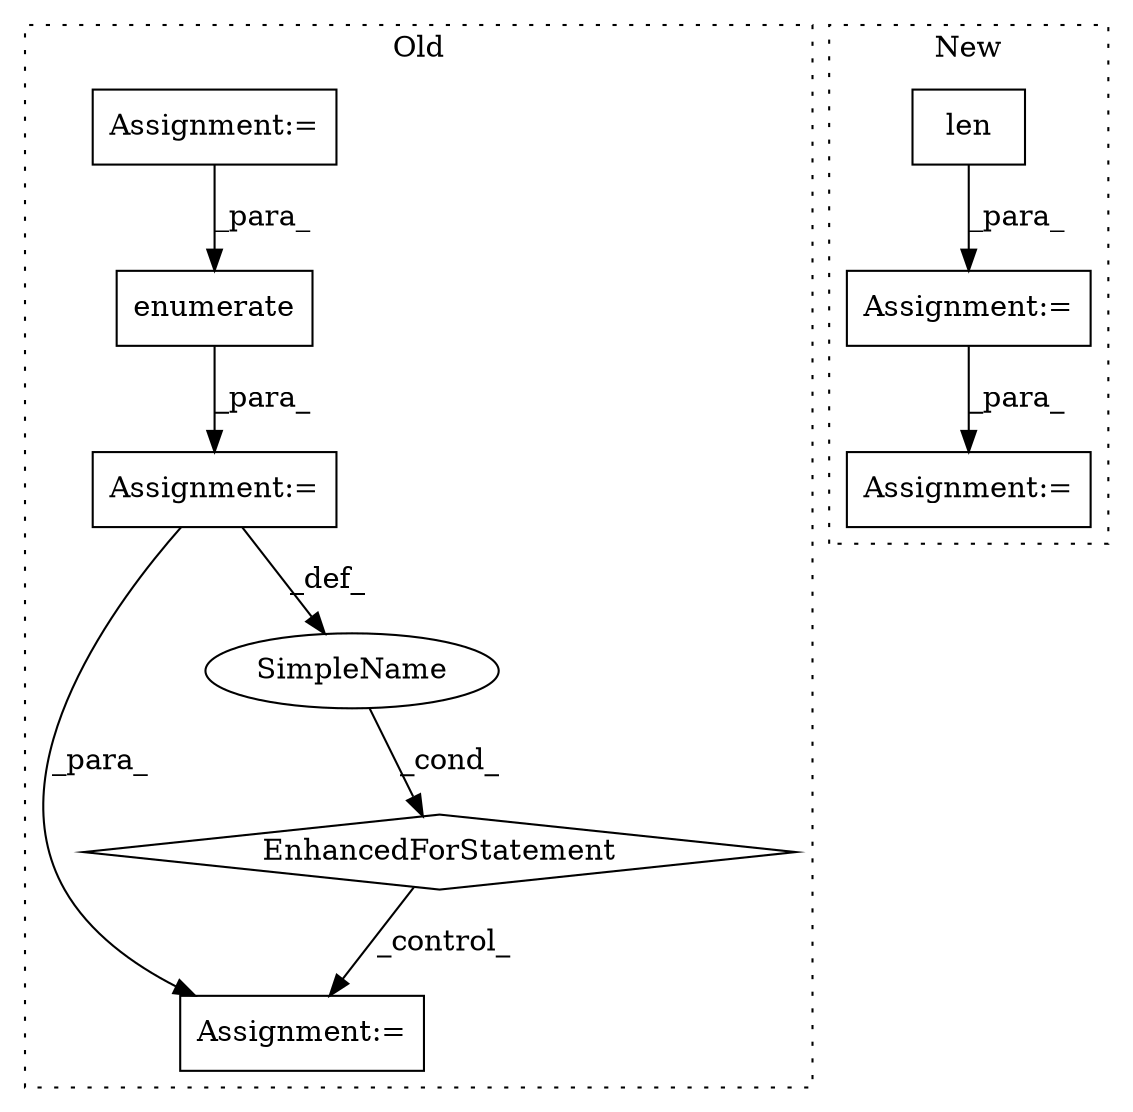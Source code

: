 digraph G {
subgraph cluster0 {
1 [label="enumerate" a="32" s="2150,2172" l="10,1" shape="box"];
3 [label="Assignment:=" a="7" s="2067,2173" l="75,2" shape="box"];
4 [label="EnhancedForStatement" a="70" s="2067,2173" l="75,2" shape="diamond"];
5 [label="Assignment:=" a="7" s="2199" l="1" shape="box"];
6 [label="SimpleName" a="42" s="2146" l="1" shape="ellipse"];
7 [label="Assignment:=" a="7" s="1593" l="1" shape="box"];
label = "Old";
style="dotted";
}
subgraph cluster1 {
2 [label="len" a="32" s="1788,1803" l="4,1" shape="box"];
8 [label="Assignment:=" a="7" s="2168" l="1" shape="box"];
9 [label="Assignment:=" a="7" s="1764" l="1" shape="box"];
label = "New";
style="dotted";
}
1 -> 3 [label="_para_"];
2 -> 9 [label="_para_"];
3 -> 6 [label="_def_"];
3 -> 5 [label="_para_"];
4 -> 5 [label="_control_"];
6 -> 4 [label="_cond_"];
7 -> 1 [label="_para_"];
9 -> 8 [label="_para_"];
}